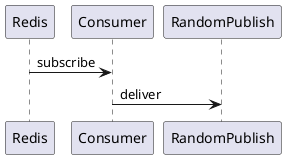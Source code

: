 @startuml consumer-redis-quarkus
Redis -> Consumer: subscribe
Consumer -> RandomPublish: deliver
@enduml